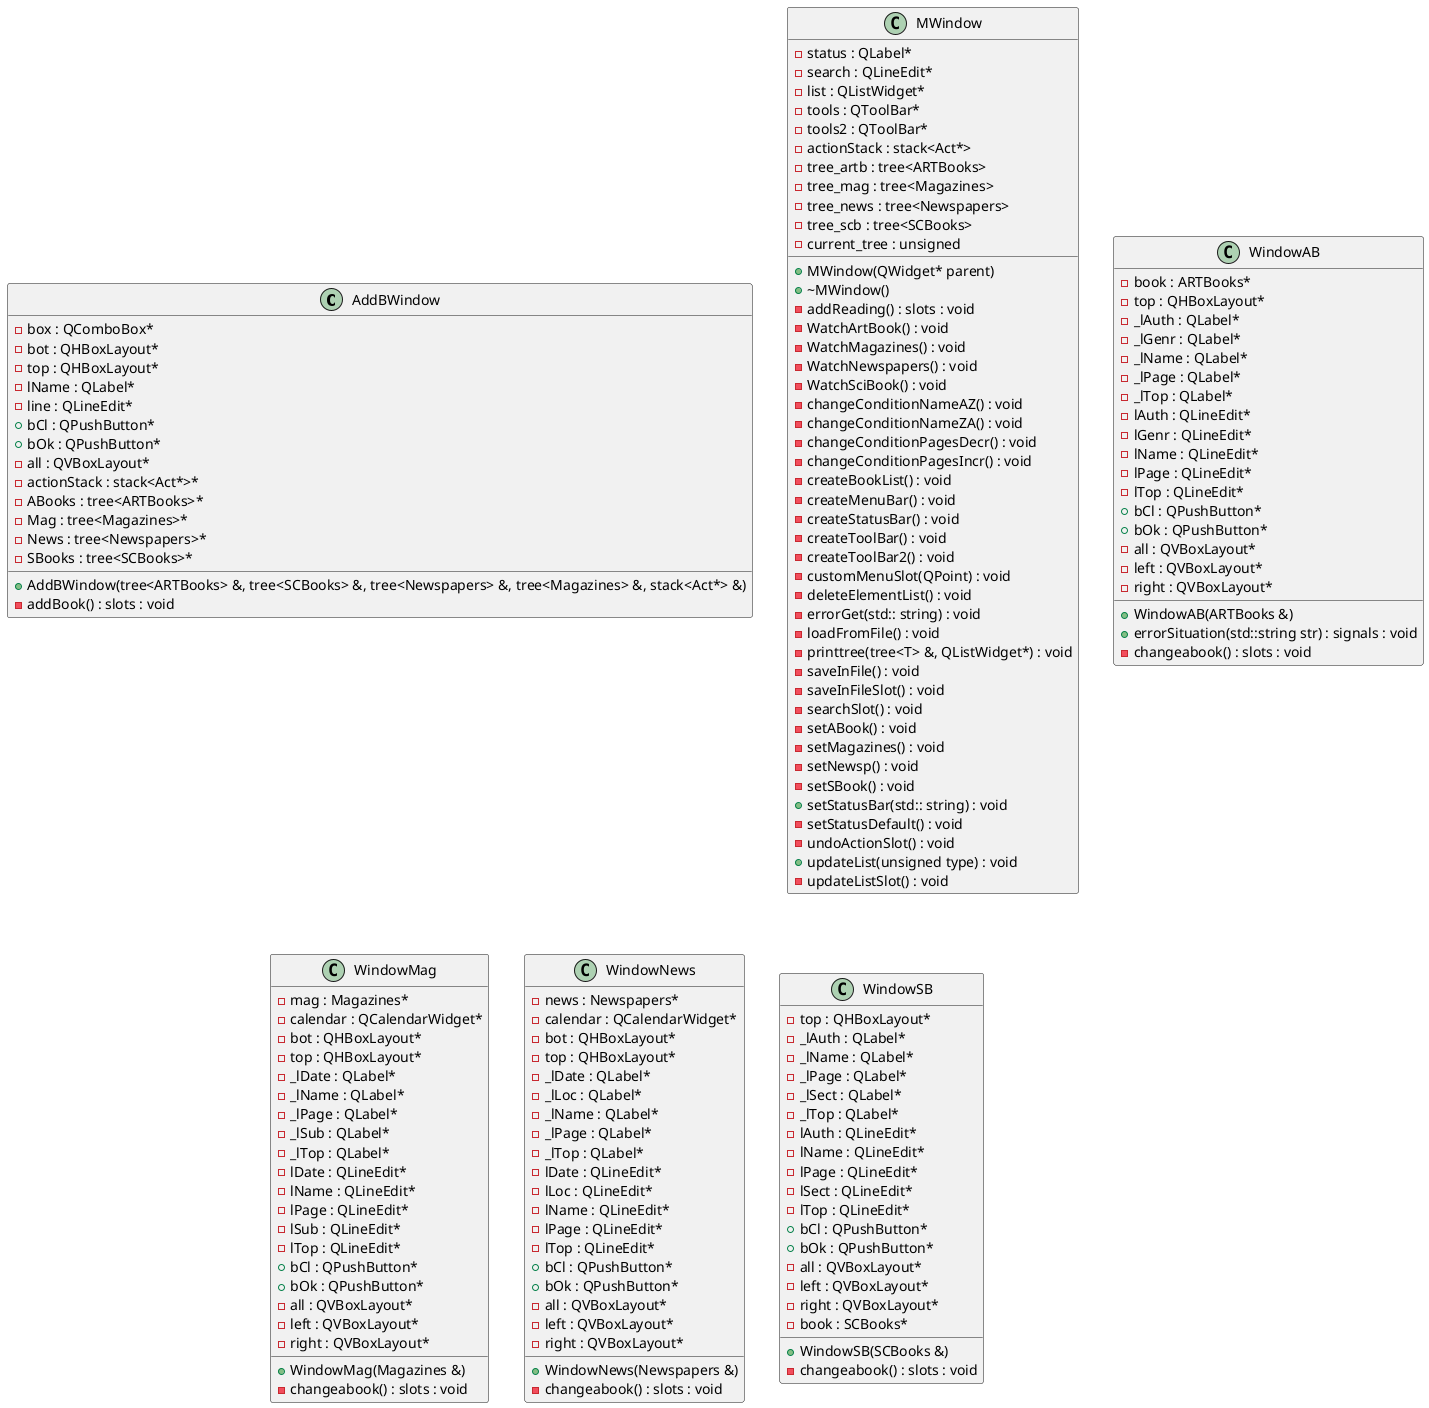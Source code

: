 @startuml





/' Objects '/

class AddBWindow {
	+AddBWindow(tree<ARTBooks> &, tree<SCBooks> &, tree<Newspapers> &, tree<Magazines> &, stack<Act*> &)
	-box : QComboBox*
	-bot : QHBoxLayout*
	-top : QHBoxLayout*
	-lName : QLabel*
	-line : QLineEdit*
	+bCl : QPushButton*
	+bOk : QPushButton*
	-all : QVBoxLayout*
	-addBook() : slots : void
	-actionStack : stack<Act*>*
	-ABooks : tree<ARTBooks>*
	-Mag : tree<Magazines>*
	-News : tree<Newspapers>*
	-SBooks : tree<SCBooks>*
}


class MWindow {
	+MWindow(QWidget* parent)
	+~MWindow()
	-status : QLabel*
	-search : QLineEdit*
	-list : QListWidget*
	-tools : QToolBar*
	-tools2 : QToolBar*
	-addReading() : slots : void
	-actionStack : stack<Act*>
	-tree_artb : tree<ARTBooks>
	-tree_mag : tree<Magazines>
	-tree_news : tree<Newspapers>
	-tree_scb : tree<SCBooks>
	-current_tree : unsigned
	-WatchArtBook() : void
	-WatchMagazines() : void
	-WatchNewspapers() : void
	-WatchSciBook() : void
	-changeConditionNameAZ() : void
	-changeConditionNameZA() : void
	-changeConditionPagesDecr() : void
	-changeConditionPagesIncr() : void
	-createBookList() : void
	-createMenuBar() : void
	-createStatusBar() : void
	-createToolBar() : void
	-createToolBar2() : void
	-customMenuSlot(QPoint) : void
	-deleteElementList() : void
	-errorGet(std:: string) : void
	-loadFromFile() : void
	-printtree(tree<T> &, QListWidget*) : void
	-saveInFile() : void
	-saveInFileSlot() : void
	-searchSlot() : void
	-setABook() : void
	-setMagazines() : void
	-setNewsp() : void
	-setSBook() : void
	+setStatusBar(std:: string) : void
	-setStatusDefault() : void
	-undoActionSlot() : void
	+updateList(unsigned type) : void
	-updateListSlot() : void
}


class WindowAB {
	+WindowAB(ARTBooks &)
	-book : ARTBooks*
	-top : QHBoxLayout*
	-_lAuth : QLabel*
	-_lGenr : QLabel*
	-_lName : QLabel*
	-_lPage : QLabel*
	-_lTop : QLabel*
	-lAuth : QLineEdit*
	-lGenr : QLineEdit*
	-lName : QLineEdit*
	-lPage : QLineEdit*
	-lTop : QLineEdit*
	+bCl : QPushButton*
	+bOk : QPushButton*
	-all : QVBoxLayout*
	-left : QVBoxLayout*
	-right : QVBoxLayout*
	+errorSituation(std::string str) : signals : void
	-changeabook() : slots : void
}


class WindowMag {
	+WindowMag(Magazines &)
	-mag : Magazines*
	-calendar : QCalendarWidget*
	-bot : QHBoxLayout*
	-top : QHBoxLayout*
	-_lDate : QLabel*
	-_lName : QLabel*
	-_lPage : QLabel*
	-_lSub : QLabel*
	-_lTop : QLabel*
	-lDate : QLineEdit*
	-lName : QLineEdit*
	-lPage : QLineEdit*
	-lSub : QLineEdit*
	-lTop : QLineEdit*
	+bCl : QPushButton*
	+bOk : QPushButton*
	-all : QVBoxLayout*
	-left : QVBoxLayout*
	-right : QVBoxLayout*
	-changeabook() : slots : void
}


class WindowNews {
	+WindowNews(Newspapers &)
	-news : Newspapers*
	-calendar : QCalendarWidget*
	-bot : QHBoxLayout*
	-top : QHBoxLayout*
	-_lDate : QLabel*
	-_lLoc : QLabel*
	-_lName : QLabel*
	-_lPage : QLabel*
	-_lTop : QLabel*
	-lDate : QLineEdit*
	-lLoc : QLineEdit*
	-lName : QLineEdit*
	-lPage : QLineEdit*
	-lTop : QLineEdit*
	+bCl : QPushButton*
	+bOk : QPushButton*
	-all : QVBoxLayout*
	-left : QVBoxLayout*
	-right : QVBoxLayout*
	-changeabook() : slots : void
}


class WindowSB {
	+WindowSB(SCBooks &)
	-top : QHBoxLayout*
	-_lAuth : QLabel*
	-_lName : QLabel*
	-_lPage : QLabel*
	-_lSect : QLabel*
	-_lTop : QLabel*
	-lAuth : QLineEdit*
	-lName : QLineEdit*
	-lPage : QLineEdit*
	-lSect : QLineEdit*
	-lTop : QLineEdit*
	+bCl : QPushButton*
	+bOk : QPushButton*
	-all : QVBoxLayout*
	-left : QVBoxLayout*
	-right : QVBoxLayout*
	-book : SCBooks*
	-changeabook() : slots : void
}





/' Inheritance relationships '/




/' Aggregation relationships '/




@enduml
